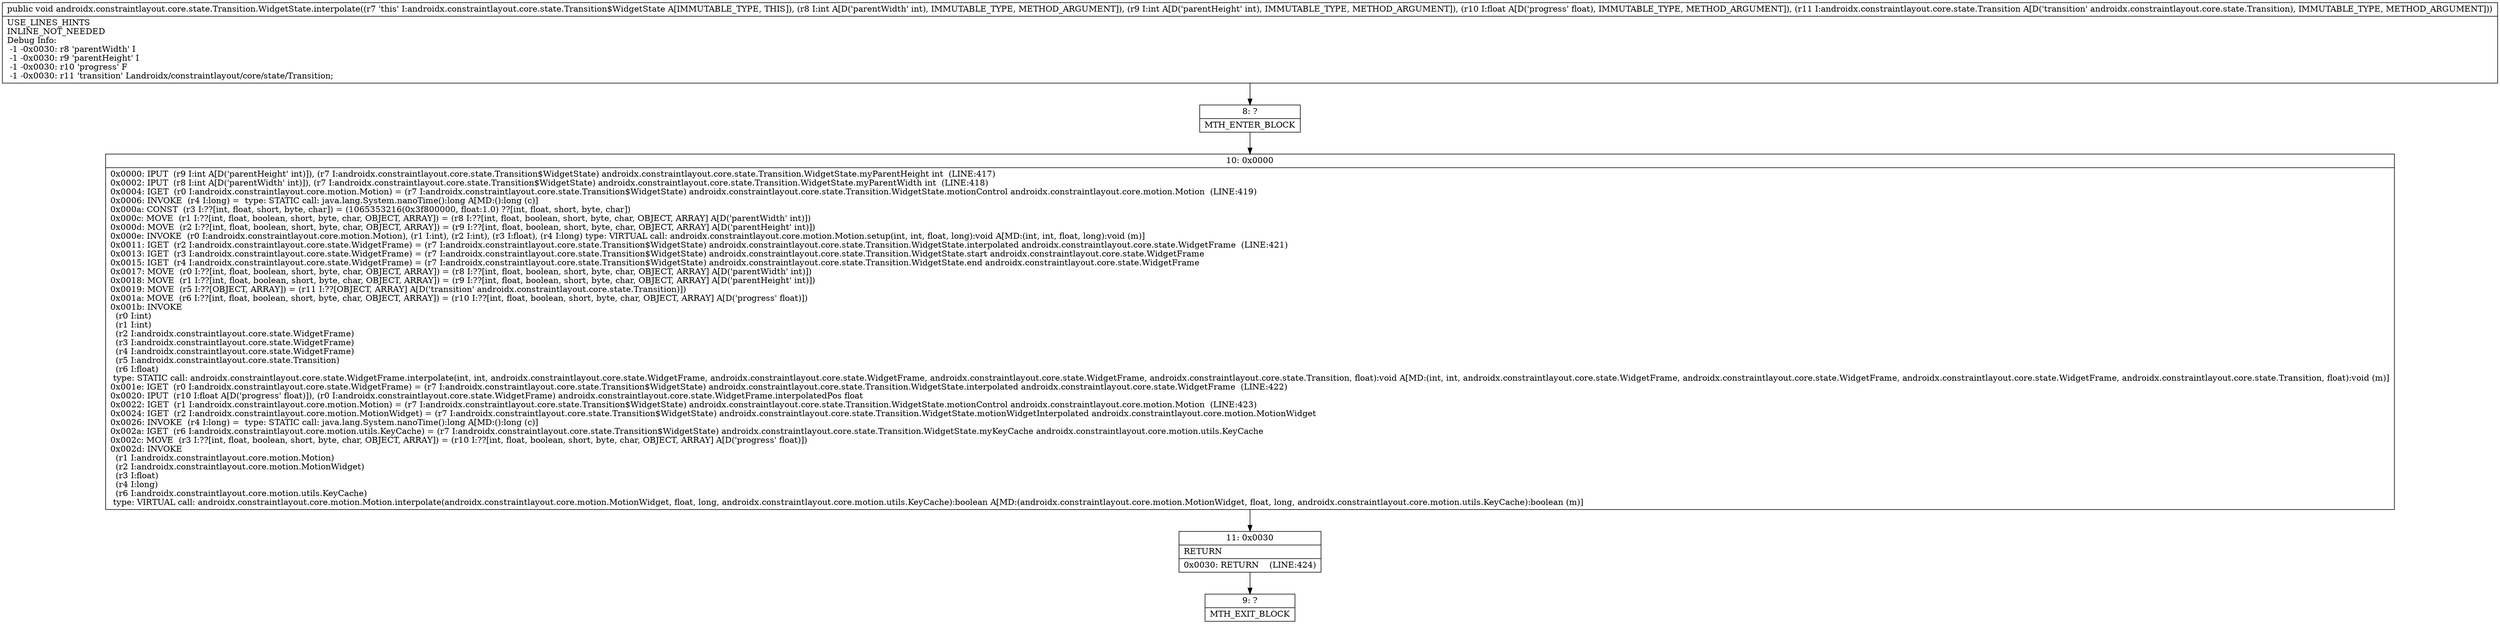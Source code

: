 digraph "CFG forandroidx.constraintlayout.core.state.Transition.WidgetState.interpolate(IIFLandroidx\/constraintlayout\/core\/state\/Transition;)V" {
Node_8 [shape=record,label="{8\:\ ?|MTH_ENTER_BLOCK\l}"];
Node_10 [shape=record,label="{10\:\ 0x0000|0x0000: IPUT  (r9 I:int A[D('parentHeight' int)]), (r7 I:androidx.constraintlayout.core.state.Transition$WidgetState) androidx.constraintlayout.core.state.Transition.WidgetState.myParentHeight int  (LINE:417)\l0x0002: IPUT  (r8 I:int A[D('parentWidth' int)]), (r7 I:androidx.constraintlayout.core.state.Transition$WidgetState) androidx.constraintlayout.core.state.Transition.WidgetState.myParentWidth int  (LINE:418)\l0x0004: IGET  (r0 I:androidx.constraintlayout.core.motion.Motion) = (r7 I:androidx.constraintlayout.core.state.Transition$WidgetState) androidx.constraintlayout.core.state.Transition.WidgetState.motionControl androidx.constraintlayout.core.motion.Motion  (LINE:419)\l0x0006: INVOKE  (r4 I:long) =  type: STATIC call: java.lang.System.nanoTime():long A[MD:():long (c)]\l0x000a: CONST  (r3 I:??[int, float, short, byte, char]) = (1065353216(0x3f800000, float:1.0) ??[int, float, short, byte, char]) \l0x000c: MOVE  (r1 I:??[int, float, boolean, short, byte, char, OBJECT, ARRAY]) = (r8 I:??[int, float, boolean, short, byte, char, OBJECT, ARRAY] A[D('parentWidth' int)]) \l0x000d: MOVE  (r2 I:??[int, float, boolean, short, byte, char, OBJECT, ARRAY]) = (r9 I:??[int, float, boolean, short, byte, char, OBJECT, ARRAY] A[D('parentHeight' int)]) \l0x000e: INVOKE  (r0 I:androidx.constraintlayout.core.motion.Motion), (r1 I:int), (r2 I:int), (r3 I:float), (r4 I:long) type: VIRTUAL call: androidx.constraintlayout.core.motion.Motion.setup(int, int, float, long):void A[MD:(int, int, float, long):void (m)]\l0x0011: IGET  (r2 I:androidx.constraintlayout.core.state.WidgetFrame) = (r7 I:androidx.constraintlayout.core.state.Transition$WidgetState) androidx.constraintlayout.core.state.Transition.WidgetState.interpolated androidx.constraintlayout.core.state.WidgetFrame  (LINE:421)\l0x0013: IGET  (r3 I:androidx.constraintlayout.core.state.WidgetFrame) = (r7 I:androidx.constraintlayout.core.state.Transition$WidgetState) androidx.constraintlayout.core.state.Transition.WidgetState.start androidx.constraintlayout.core.state.WidgetFrame \l0x0015: IGET  (r4 I:androidx.constraintlayout.core.state.WidgetFrame) = (r7 I:androidx.constraintlayout.core.state.Transition$WidgetState) androidx.constraintlayout.core.state.Transition.WidgetState.end androidx.constraintlayout.core.state.WidgetFrame \l0x0017: MOVE  (r0 I:??[int, float, boolean, short, byte, char, OBJECT, ARRAY]) = (r8 I:??[int, float, boolean, short, byte, char, OBJECT, ARRAY] A[D('parentWidth' int)]) \l0x0018: MOVE  (r1 I:??[int, float, boolean, short, byte, char, OBJECT, ARRAY]) = (r9 I:??[int, float, boolean, short, byte, char, OBJECT, ARRAY] A[D('parentHeight' int)]) \l0x0019: MOVE  (r5 I:??[OBJECT, ARRAY]) = (r11 I:??[OBJECT, ARRAY] A[D('transition' androidx.constraintlayout.core.state.Transition)]) \l0x001a: MOVE  (r6 I:??[int, float, boolean, short, byte, char, OBJECT, ARRAY]) = (r10 I:??[int, float, boolean, short, byte, char, OBJECT, ARRAY] A[D('progress' float)]) \l0x001b: INVOKE  \l  (r0 I:int)\l  (r1 I:int)\l  (r2 I:androidx.constraintlayout.core.state.WidgetFrame)\l  (r3 I:androidx.constraintlayout.core.state.WidgetFrame)\l  (r4 I:androidx.constraintlayout.core.state.WidgetFrame)\l  (r5 I:androidx.constraintlayout.core.state.Transition)\l  (r6 I:float)\l type: STATIC call: androidx.constraintlayout.core.state.WidgetFrame.interpolate(int, int, androidx.constraintlayout.core.state.WidgetFrame, androidx.constraintlayout.core.state.WidgetFrame, androidx.constraintlayout.core.state.WidgetFrame, androidx.constraintlayout.core.state.Transition, float):void A[MD:(int, int, androidx.constraintlayout.core.state.WidgetFrame, androidx.constraintlayout.core.state.WidgetFrame, androidx.constraintlayout.core.state.WidgetFrame, androidx.constraintlayout.core.state.Transition, float):void (m)]\l0x001e: IGET  (r0 I:androidx.constraintlayout.core.state.WidgetFrame) = (r7 I:androidx.constraintlayout.core.state.Transition$WidgetState) androidx.constraintlayout.core.state.Transition.WidgetState.interpolated androidx.constraintlayout.core.state.WidgetFrame  (LINE:422)\l0x0020: IPUT  (r10 I:float A[D('progress' float)]), (r0 I:androidx.constraintlayout.core.state.WidgetFrame) androidx.constraintlayout.core.state.WidgetFrame.interpolatedPos float \l0x0022: IGET  (r1 I:androidx.constraintlayout.core.motion.Motion) = (r7 I:androidx.constraintlayout.core.state.Transition$WidgetState) androidx.constraintlayout.core.state.Transition.WidgetState.motionControl androidx.constraintlayout.core.motion.Motion  (LINE:423)\l0x0024: IGET  (r2 I:androidx.constraintlayout.core.motion.MotionWidget) = (r7 I:androidx.constraintlayout.core.state.Transition$WidgetState) androidx.constraintlayout.core.state.Transition.WidgetState.motionWidgetInterpolated androidx.constraintlayout.core.motion.MotionWidget \l0x0026: INVOKE  (r4 I:long) =  type: STATIC call: java.lang.System.nanoTime():long A[MD:():long (c)]\l0x002a: IGET  (r6 I:androidx.constraintlayout.core.motion.utils.KeyCache) = (r7 I:androidx.constraintlayout.core.state.Transition$WidgetState) androidx.constraintlayout.core.state.Transition.WidgetState.myKeyCache androidx.constraintlayout.core.motion.utils.KeyCache \l0x002c: MOVE  (r3 I:??[int, float, boolean, short, byte, char, OBJECT, ARRAY]) = (r10 I:??[int, float, boolean, short, byte, char, OBJECT, ARRAY] A[D('progress' float)]) \l0x002d: INVOKE  \l  (r1 I:androidx.constraintlayout.core.motion.Motion)\l  (r2 I:androidx.constraintlayout.core.motion.MotionWidget)\l  (r3 I:float)\l  (r4 I:long)\l  (r6 I:androidx.constraintlayout.core.motion.utils.KeyCache)\l type: VIRTUAL call: androidx.constraintlayout.core.motion.Motion.interpolate(androidx.constraintlayout.core.motion.MotionWidget, float, long, androidx.constraintlayout.core.motion.utils.KeyCache):boolean A[MD:(androidx.constraintlayout.core.motion.MotionWidget, float, long, androidx.constraintlayout.core.motion.utils.KeyCache):boolean (m)]\l}"];
Node_11 [shape=record,label="{11\:\ 0x0030|RETURN\l|0x0030: RETURN    (LINE:424)\l}"];
Node_9 [shape=record,label="{9\:\ ?|MTH_EXIT_BLOCK\l}"];
MethodNode[shape=record,label="{public void androidx.constraintlayout.core.state.Transition.WidgetState.interpolate((r7 'this' I:androidx.constraintlayout.core.state.Transition$WidgetState A[IMMUTABLE_TYPE, THIS]), (r8 I:int A[D('parentWidth' int), IMMUTABLE_TYPE, METHOD_ARGUMENT]), (r9 I:int A[D('parentHeight' int), IMMUTABLE_TYPE, METHOD_ARGUMENT]), (r10 I:float A[D('progress' float), IMMUTABLE_TYPE, METHOD_ARGUMENT]), (r11 I:androidx.constraintlayout.core.state.Transition A[D('transition' androidx.constraintlayout.core.state.Transition), IMMUTABLE_TYPE, METHOD_ARGUMENT]))  | USE_LINES_HINTS\lINLINE_NOT_NEEDED\lDebug Info:\l  \-1 \-0x0030: r8 'parentWidth' I\l  \-1 \-0x0030: r9 'parentHeight' I\l  \-1 \-0x0030: r10 'progress' F\l  \-1 \-0x0030: r11 'transition' Landroidx\/constraintlayout\/core\/state\/Transition;\l}"];
MethodNode -> Node_8;Node_8 -> Node_10;
Node_10 -> Node_11;
Node_11 -> Node_9;
}

